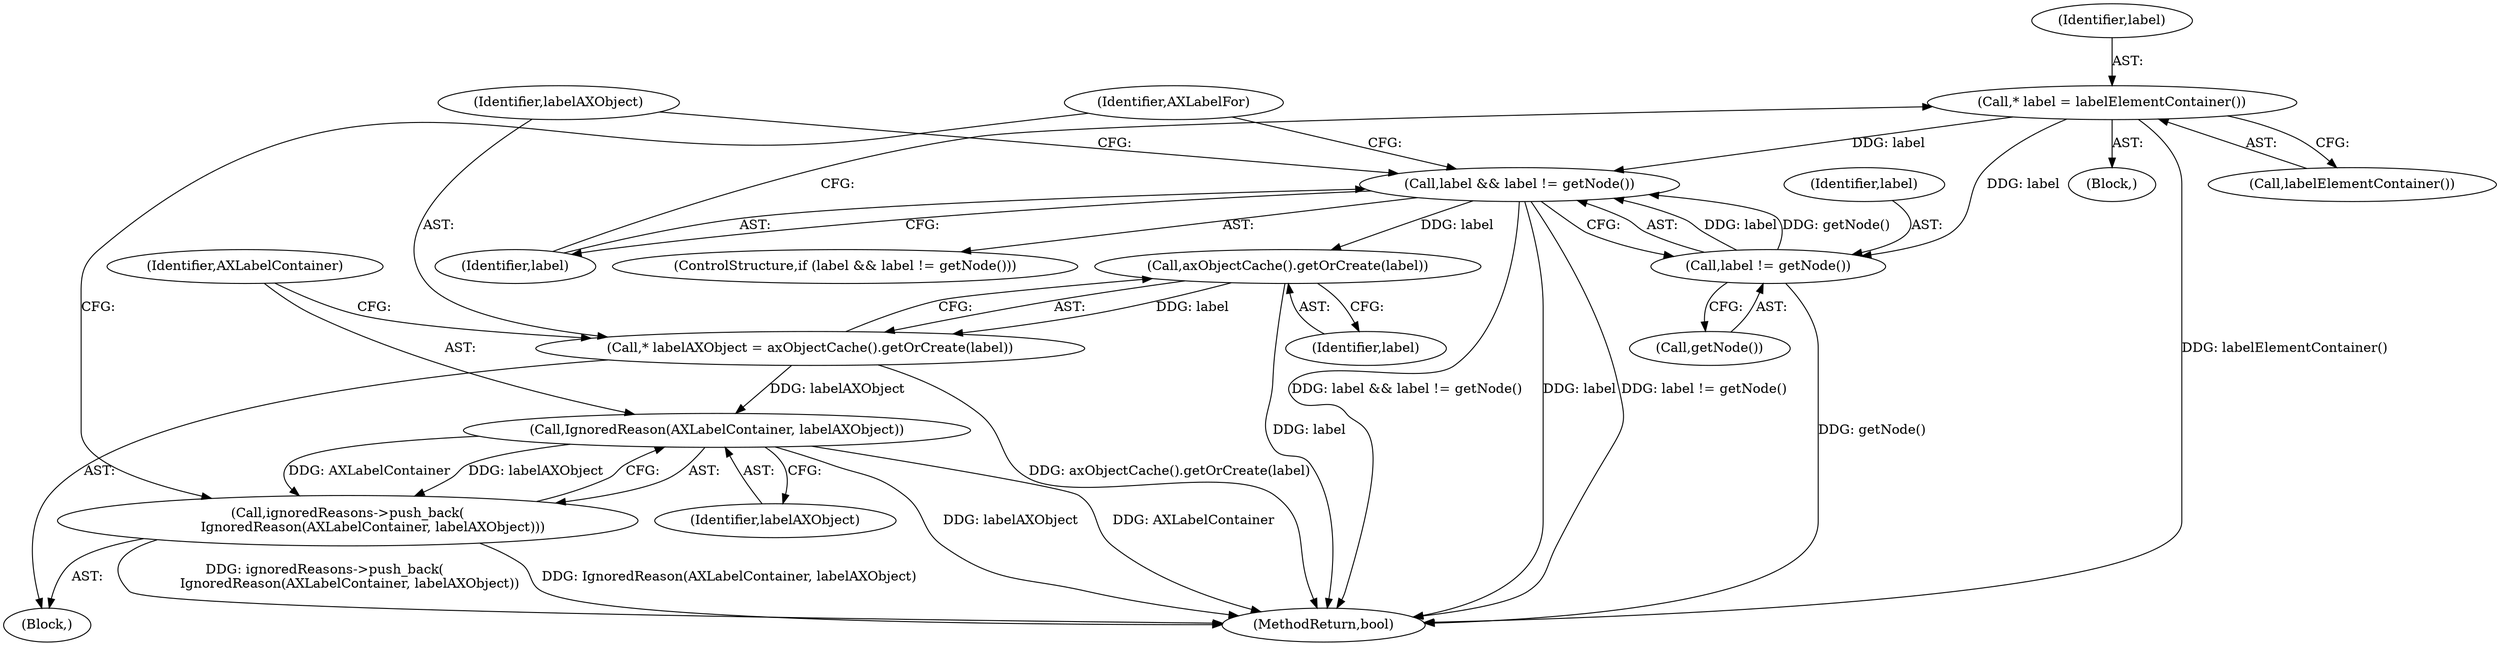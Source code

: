 digraph "0_Chrome_d27468a832d5316884bd02f459cbf493697fd7e1_9@pointer" {
"1000131" [label="(Call,* label = labelElementContainer())"];
"1000135" [label="(Call,label && label != getNode())"];
"1000144" [label="(Call,axObjectCache().getOrCreate(label))"];
"1000142" [label="(Call,* labelAXObject = axObjectCache().getOrCreate(label))"];
"1000147" [label="(Call,IgnoredReason(AXLabelContainer, labelAXObject))"];
"1000146" [label="(Call,ignoredReasons->push_back(\n            IgnoredReason(AXLabelContainer, labelAXObject)))"];
"1000137" [label="(Call,label != getNode())"];
"1000138" [label="(Identifier,label)"];
"1000149" [label="(Identifier,labelAXObject)"];
"1000137" [label="(Call,label != getNode())"];
"1000201" [label="(MethodReturn,bool)"];
"1000146" [label="(Call,ignoredReasons->push_back(\n            IgnoredReason(AXLabelContainer, labelAXObject)))"];
"1000136" [label="(Identifier,label)"];
"1000144" [label="(Call,axObjectCache().getOrCreate(label))"];
"1000145" [label="(Identifier,label)"];
"1000152" [label="(Identifier,AXLabelFor)"];
"1000129" [label="(Block,)"];
"1000148" [label="(Identifier,AXLabelContainer)"];
"1000147" [label="(Call,IgnoredReason(AXLabelContainer, labelAXObject))"];
"1000142" [label="(Call,* labelAXObject = axObjectCache().getOrCreate(label))"];
"1000131" [label="(Call,* label = labelElementContainer())"];
"1000140" [label="(Block,)"];
"1000134" [label="(ControlStructure,if (label && label != getNode()))"];
"1000132" [label="(Identifier,label)"];
"1000143" [label="(Identifier,labelAXObject)"];
"1000133" [label="(Call,labelElementContainer())"];
"1000139" [label="(Call,getNode())"];
"1000135" [label="(Call,label && label != getNode())"];
"1000131" -> "1000129"  [label="AST: "];
"1000131" -> "1000133"  [label="CFG: "];
"1000132" -> "1000131"  [label="AST: "];
"1000133" -> "1000131"  [label="AST: "];
"1000136" -> "1000131"  [label="CFG: "];
"1000131" -> "1000201"  [label="DDG: labelElementContainer()"];
"1000131" -> "1000135"  [label="DDG: label"];
"1000131" -> "1000137"  [label="DDG: label"];
"1000135" -> "1000134"  [label="AST: "];
"1000135" -> "1000136"  [label="CFG: "];
"1000135" -> "1000137"  [label="CFG: "];
"1000136" -> "1000135"  [label="AST: "];
"1000137" -> "1000135"  [label="AST: "];
"1000143" -> "1000135"  [label="CFG: "];
"1000152" -> "1000135"  [label="CFG: "];
"1000135" -> "1000201"  [label="DDG: label && label != getNode()"];
"1000135" -> "1000201"  [label="DDG: label"];
"1000135" -> "1000201"  [label="DDG: label != getNode()"];
"1000137" -> "1000135"  [label="DDG: label"];
"1000137" -> "1000135"  [label="DDG: getNode()"];
"1000135" -> "1000144"  [label="DDG: label"];
"1000144" -> "1000142"  [label="AST: "];
"1000144" -> "1000145"  [label="CFG: "];
"1000145" -> "1000144"  [label="AST: "];
"1000142" -> "1000144"  [label="CFG: "];
"1000144" -> "1000201"  [label="DDG: label"];
"1000144" -> "1000142"  [label="DDG: label"];
"1000142" -> "1000140"  [label="AST: "];
"1000143" -> "1000142"  [label="AST: "];
"1000148" -> "1000142"  [label="CFG: "];
"1000142" -> "1000201"  [label="DDG: axObjectCache().getOrCreate(label)"];
"1000142" -> "1000147"  [label="DDG: labelAXObject"];
"1000147" -> "1000146"  [label="AST: "];
"1000147" -> "1000149"  [label="CFG: "];
"1000148" -> "1000147"  [label="AST: "];
"1000149" -> "1000147"  [label="AST: "];
"1000146" -> "1000147"  [label="CFG: "];
"1000147" -> "1000201"  [label="DDG: labelAXObject"];
"1000147" -> "1000201"  [label="DDG: AXLabelContainer"];
"1000147" -> "1000146"  [label="DDG: AXLabelContainer"];
"1000147" -> "1000146"  [label="DDG: labelAXObject"];
"1000146" -> "1000140"  [label="AST: "];
"1000152" -> "1000146"  [label="CFG: "];
"1000146" -> "1000201"  [label="DDG: ignoredReasons->push_back(\n            IgnoredReason(AXLabelContainer, labelAXObject))"];
"1000146" -> "1000201"  [label="DDG: IgnoredReason(AXLabelContainer, labelAXObject)"];
"1000137" -> "1000139"  [label="CFG: "];
"1000138" -> "1000137"  [label="AST: "];
"1000139" -> "1000137"  [label="AST: "];
"1000137" -> "1000201"  [label="DDG: getNode()"];
}
